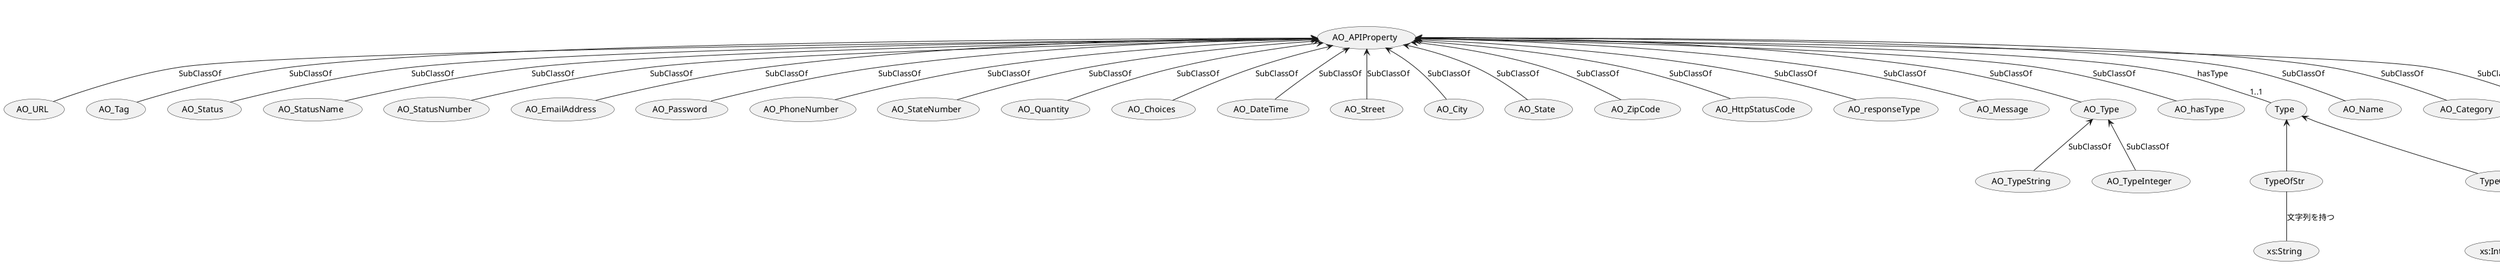 @startuml Petstore API
(AO_APIProperty) as AO_APIProperty

AO_APIProperty -- "1..1" (Type) : hasType
(Type) <-- (TypeOfInt)
(TypeOfInt) -- (xs:Integer): 数値を持つ
(Type) <-- (TypeOfStr)
(TypeOfStr) -- (xs:String) : 文字列を持つ

(AO_ID) as AO_ID

AO_APIProperty <-- AO_ID : SubClassOf

(AO_DB_ID) --> AO_ID :SubClassOf

(AO_DB_ID) -- (xs:long)

(AO_Name) as AO_Name

AO_APIProperty <-- AO_Name : SubClassOf

(AO_Category) as AO_Category
AO_APIProperty <-- AO_Category : SubClassOf

(AO_URL) as AO_URL
AO_APIProperty <-- AO_URL : SubClassOf

(AO_Tag) as AO_Tag
AO_APIProperty <-- AO_Tag : SubClassOf

(AO_Status) as AO_Status
AO_APIProperty <-- AO_Status : SubClassOf

(AO_StatusName) as AO_StatusName
AO_APIProperty <-- AO_StatusName : SubClassOf

(AO_StatusNumber) as AO_StatusNumber
AO_APIProperty <-- AO_StatusNumber : SubClassOf

(AO_EmailAddress) as AO_EmailAddress
AO_APIProperty <-- AO_EmailAddress : SubClassOf

(AO_Password) as AO_Password
AO_APIProperty <-- AO_Password : SubClassOf

(AO_PhoneNumber) as AO_PhoneNumber
AO_APIProperty <-- AO_PhoneNumber : SubClassOf

(AO_StateNumber) as AO_StateNumber
AO_APIProperty <-- AO_StateNumber : SubClassOf

(AO_Quantity) as AO_Quantity
AO_APIProperty <-- AO_Quantity : SubClassOf

(AO_Choices) as AO_Choices
AO_APIProperty <-- AO_Choices : SubClassOf

(AO_DateTime) as AO_DateTime
AO_APIProperty <-- AO_DateTime : SubClassOf

(AO_Street) as AO_Street
AO_APIProperty <-- AO_Street : SubClassOf

(AO_City) as AO_City
AO_APIProperty <-- AO_City : SubClassOf

(AO_State) as AO_State
AO_APIProperty <-- AO_State : SubClassOf

(AO_ZipCode) as AO_ZipCode
AO_APIProperty <-- AO_ZipCode : SubClassOf

(AO_HttpStatusCode) as AO_HttpStatusCode
AO_APIProperty <-- AO_HttpStatusCode : SubClassOf

(AO_responseType) as AO_responseType
AO_APIProperty <-- AO_responseType : SubClassOf

(AO_Message) as AO_Message
AO_APIProperty <-- AO_Message : SubClassOf

(AO_Type) as AO_Type
AO_APIProperty <-- AO_Type : SubClassOf

(AO_TypeString) as AO_TypeString
AO_Type <-- AO_TypeString : SubClassOf

(AO_TypeInteger) as AO_TypeInteger
AO_Type <-- AO_TypeInteger : SubClassOf

(AO_hasType) as AO_hasType
AO_APIProperty <-- AO_hasType : SubClassOf


rectangle petstore{
    (id) as PetId
    (Pet) -- PetId
    AO_DB_ID -- PetId
    PetId -- TypeOfInt
    PetId -- (1以上) : minimum
}

@enduml
